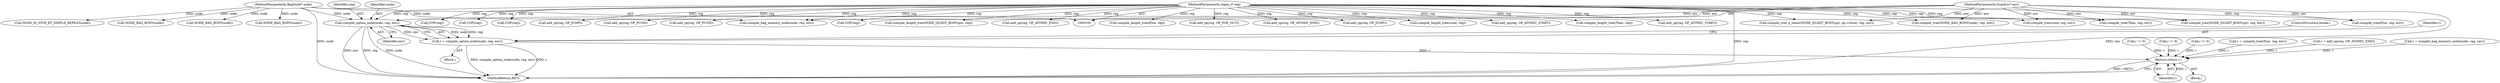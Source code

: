 digraph "0_oniguruma_c509265c5f6ae7264f7b8a8aae1cfa5fc59d108c@pointer" {
"1000123" [label="(Call,compile_option_node(node, reg, env))"];
"1000101" [label="(MethodParameterIn,BagNode* node)"];
"1000102" [label="(MethodParameterIn,regex_t* reg)"];
"1000103" [label="(MethodParameterIn,ScanEnv* env)"];
"1000121" [label="(Call,r = compile_option_node(node, reg, env))"];
"1000454" [label="(Return,return r;)"];
"1000157" [label="(Call,compile_length_tree(NODE_QUANT_BODY(qn), reg))"];
"1000391" [label="(Call,add_op(reg, OP_ATOMIC_END))"];
"1000259" [label="(Call,compile_tree(NODE_BAG_BODY(node), reg, env))"];
"1000101" [label="(MethodParameterIn,BagNode* node)"];
"1000141" [label="(Call,compile_tree_n_times(NODE_QUANT_BODY(qn), qn->lower, reg, env))"];
"1000272" [label="(Call,add_op(reg, OP_ATOMIC_END))"];
"1000428" [label="(Call,add_op(reg, OP_JUMP))"];
"1000449" [label="(Call,compile_tree(Else, reg, env))"];
"1000315" [label="(Call,compile_length_tree(cond, reg))"];
"1000330" [label="(Call,compile_length_tree(Then, reg))"];
"1000103" [label="(MethodParameterIn,ScanEnv* env)"];
"1000115" [label="(Call,compile_bag_memory_node(node, reg, env))"];
"1000123" [label="(Call,compile_option_node(node, reg, env))"];
"1000456" [label="(MethodReturn,RET)"];
"1000284" [label="(Call,NODE_BAG_BODY(node))"];
"1000395" [label="(Call,r != 0)"];
"1000447" [label="(Call,r = compile_tree(Else, reg, env))"];
"1000270" [label="(Call,r = add_op(reg, OP_ATOMIC_END))"];
"1000440" [label="(Call,COP(reg))"];
"1000113" [label="(Call,r = compile_bag_memory_node(node, reg, env))"];
"1000411" [label="(Call,r != 0)"];
"1000370" [label="(Call,COP(reg))"];
"1000111" [label="(Block,)"];
"1000169" [label="(Call,add_op(reg, OP_PUSH))"];
"1000406" [label="(Call,compile_tree(Then, reg, env))"];
"1000222" [label="(Call,r != 0)"];
"1000260" [label="(Call,NODE_BAG_BODY(node))"];
"1000230" [label="(Call,COP(reg))"];
"1000122" [label="(Identifier,r)"];
"1000104" [label="(Block,)"];
"1000423" [label="(Call,compile_length_tree(Else, reg))"];
"1000207" [label="(Call,add_op(reg, OP_POP_OUT))"];
"1000126" [label="(Identifier,env)"];
"1000102" [label="(MethodParameterIn,regex_t* reg)"];
"1000304" [label="(Call,add_op(reg, OP_ATOMIC_START))"];
"1000125" [label="(Identifier,reg)"];
"1000137" [label="(Call,NODE_BAG_BODY(node))"];
"1000248" [label="(Call,add_op(reg, OP_ATOMIC_START))"];
"1000127" [label="(ControlStructure,break;)"];
"1000130" [label="(Call,NODE_IS_STOP_BT_SIMPLE_REPEAT(node))"];
"1000454" [label="(Return,return r;)"];
"1000181" [label="(Call,COP(reg))"];
"1000121" [label="(Call,r = compile_option_node(node, reg, env))"];
"1000218" [label="(Call,add_op(reg, OP_JUMP))"];
"1000455" [label="(Identifier,r)"];
"1000194" [label="(Call,compile_tree(NODE_QUANT_BODY(qn), reg, env))"];
"1000379" [label="(Call,compile_tree(cond, reg, env))"];
"1000124" [label="(Identifier,node)"];
"1000358" [label="(Call,add_op(reg, OP_PUSH))"];
"1000123" -> "1000121"  [label="AST: "];
"1000123" -> "1000126"  [label="CFG: "];
"1000124" -> "1000123"  [label="AST: "];
"1000125" -> "1000123"  [label="AST: "];
"1000126" -> "1000123"  [label="AST: "];
"1000121" -> "1000123"  [label="CFG: "];
"1000123" -> "1000456"  [label="DDG: env"];
"1000123" -> "1000456"  [label="DDG: reg"];
"1000123" -> "1000456"  [label="DDG: node"];
"1000123" -> "1000121"  [label="DDG: node"];
"1000123" -> "1000121"  [label="DDG: reg"];
"1000123" -> "1000121"  [label="DDG: env"];
"1000101" -> "1000123"  [label="DDG: node"];
"1000102" -> "1000123"  [label="DDG: reg"];
"1000103" -> "1000123"  [label="DDG: env"];
"1000101" -> "1000100"  [label="AST: "];
"1000101" -> "1000456"  [label="DDG: node"];
"1000101" -> "1000115"  [label="DDG: node"];
"1000101" -> "1000130"  [label="DDG: node"];
"1000101" -> "1000137"  [label="DDG: node"];
"1000101" -> "1000260"  [label="DDG: node"];
"1000101" -> "1000284"  [label="DDG: node"];
"1000102" -> "1000100"  [label="AST: "];
"1000102" -> "1000456"  [label="DDG: reg"];
"1000102" -> "1000115"  [label="DDG: reg"];
"1000102" -> "1000141"  [label="DDG: reg"];
"1000102" -> "1000157"  [label="DDG: reg"];
"1000102" -> "1000169"  [label="DDG: reg"];
"1000102" -> "1000181"  [label="DDG: reg"];
"1000102" -> "1000194"  [label="DDG: reg"];
"1000102" -> "1000207"  [label="DDG: reg"];
"1000102" -> "1000218"  [label="DDG: reg"];
"1000102" -> "1000230"  [label="DDG: reg"];
"1000102" -> "1000248"  [label="DDG: reg"];
"1000102" -> "1000259"  [label="DDG: reg"];
"1000102" -> "1000272"  [label="DDG: reg"];
"1000102" -> "1000304"  [label="DDG: reg"];
"1000102" -> "1000315"  [label="DDG: reg"];
"1000102" -> "1000330"  [label="DDG: reg"];
"1000102" -> "1000358"  [label="DDG: reg"];
"1000102" -> "1000370"  [label="DDG: reg"];
"1000102" -> "1000379"  [label="DDG: reg"];
"1000102" -> "1000391"  [label="DDG: reg"];
"1000102" -> "1000406"  [label="DDG: reg"];
"1000102" -> "1000423"  [label="DDG: reg"];
"1000102" -> "1000428"  [label="DDG: reg"];
"1000102" -> "1000440"  [label="DDG: reg"];
"1000102" -> "1000449"  [label="DDG: reg"];
"1000103" -> "1000100"  [label="AST: "];
"1000103" -> "1000456"  [label="DDG: env"];
"1000103" -> "1000115"  [label="DDG: env"];
"1000103" -> "1000141"  [label="DDG: env"];
"1000103" -> "1000194"  [label="DDG: env"];
"1000103" -> "1000259"  [label="DDG: env"];
"1000103" -> "1000379"  [label="DDG: env"];
"1000103" -> "1000406"  [label="DDG: env"];
"1000103" -> "1000449"  [label="DDG: env"];
"1000121" -> "1000111"  [label="AST: "];
"1000122" -> "1000121"  [label="AST: "];
"1000127" -> "1000121"  [label="CFG: "];
"1000121" -> "1000456"  [label="DDG: compile_option_node(node, reg, env)"];
"1000121" -> "1000456"  [label="DDG: r"];
"1000121" -> "1000454"  [label="DDG: r"];
"1000454" -> "1000104"  [label="AST: "];
"1000454" -> "1000455"  [label="CFG: "];
"1000455" -> "1000454"  [label="AST: "];
"1000456" -> "1000454"  [label="CFG: "];
"1000454" -> "1000456"  [label="DDG: <RET>"];
"1000455" -> "1000454"  [label="DDG: r"];
"1000395" -> "1000454"  [label="DDG: r"];
"1000222" -> "1000454"  [label="DDG: r"];
"1000411" -> "1000454"  [label="DDG: r"];
"1000113" -> "1000454"  [label="DDG: r"];
"1000447" -> "1000454"  [label="DDG: r"];
"1000270" -> "1000454"  [label="DDG: r"];
}
